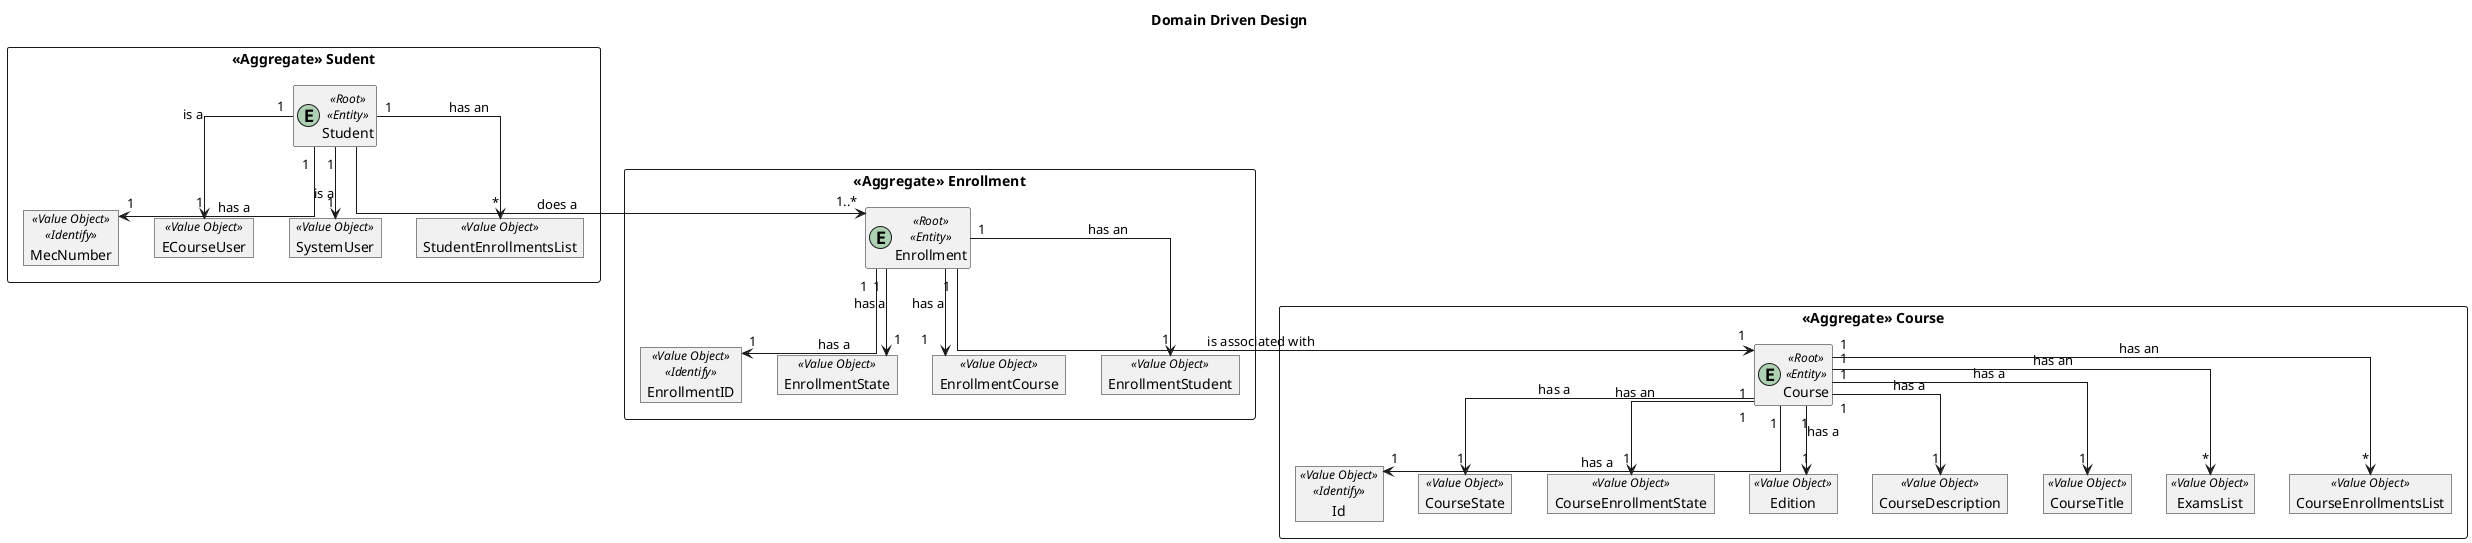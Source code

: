 @startuml

hide field
hide methods

title Domain Driven Design

skinparam linetype ortho

rectangle "<<Aggregate>> Course" {

    entity Course<<Root>><<Entity>>
    object Id<<Value Object>><<Identify>>
    object CourseState<<Value Object>>
    object CourseEnrollmentState <<Value Object>>
    object Edition <<Value Object>>
    object CourseDescription <<Value Object>>
    object CourseTitle <<Value Object>>
    object ExamsList <<Value Object>>
    object CourseEnrollmentsList <<Value Object>>

    Course"1" --> "1"CourseTitle: has a
    Course"1" --> "1"Id : has a
    Course"1" --> "1"CourseDescription : has a
    Course"1"-->"1"CourseState : has a
    Course"1"-->"1"CourseEnrollmentState: has an
    Course"1" -->"1"Edition : has a
    Course"1" -->"*"ExamsList : has an
    Course"1" -->"*"CourseEnrollmentsList : has an
}

rectangle "<<Aggregate>> Sudent" {

    entity Student<<Root>><<Entity>>
    object MecNumber<<Value Object>><<Identify>>
    object ECourseUser<<Value Object>>
    object SystemUser <<Value Object>>
    object StudentEnrollmentsList <<Value Object>>

    Student"1" --> "1"MecNumber: has a
    Student"1" --> "1"ECourseUser : is a
    Student"1" --> "1"SystemUser : is a
    Student"1" -->"*"StudentEnrollmentsList : has an
}

rectangle "<<Aggregate>> Enrollment" {

    entity Enrollment<<Root>><<Entity>>
    object EnrollmentID<<Value Object>><<Identify>>
    object EnrollmentState<<Value Object>>
    object EnrollmentCourse<<Value Object>>
    object EnrollmentStudent <<Value Object>>

    Enrollment"1" --> "1"EnrollmentID: has a
    Enrollment"1" --> "1"EnrollmentState: has a
    Enrollment"1" --> "1"EnrollmentCourse : has a
    Enrollment"1" -->"1"EnrollmentStudent : has an
}

Student --> "1..*" Enrollment : does a
Enrollment --> "1" Course : is associated with

@enduml